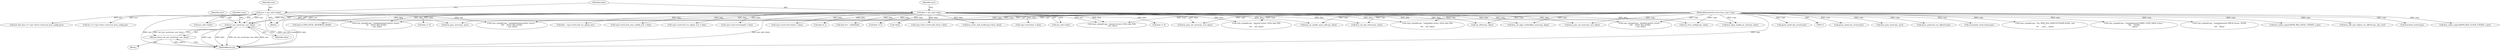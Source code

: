 digraph "0_linux_0b79459b482e85cb7426aa7da683a9f2c97aeae1_2@pointer" {
"1000449" [label="(Call,set_msr_mce(vcpu, msr, data))"];
"1000112" [label="(MethodParameterIn,struct kvm_vcpu *vcpu)"];
"1000120" [label="(Call,msr = msr_info->index)"];
"1000126" [label="(Call,data = msr_info->data)"];
"1000448" [label="(Return,return set_msr_mce(vcpu, msr, data);)"];
"1000552" [label="(Call,guest_cpuid_has_osvw(vcpu))"];
"1000603" [label="(Call,kvm_pmu_msr(vcpu, msr))"];
"1000489" [label="(Call,kvm_pmu_set_msr(vcpu, msr, data))"];
"1000300" [label="(Call,vcpu->arch.time = data)"];
"1000121" [label="(Identifier,msr)"];
"1000496" [label="(Call,data != 0)"];
"1000220" [label="(Call,kvm_set_apic_base(vcpu, data))"];
"1000249" [label="(Call,data - vcpu->arch.ia32_tsc_adjust_msr)"];
"1000237" [label="(Call,guest_cpuid_has_tsc_adjust(vcpu))"];
"1000122" [label="(Call,msr_info->index)"];
"1000607" [label="(Call,kvm_pmu_set_msr(vcpu, msr, data))"];
"1000458" [label="(Call,data != 0)"];
"1000448" [label="(Return,return set_msr_mce(vcpu, msr, data);)"];
"1000112" [label="(MethodParameterIn,struct kvm_vcpu *vcpu)"];
"1000127" [label="(Identifier,data)"];
"1000450" [label="(Identifier,vcpu)"];
"1000624" [label="(Call,vcpu_unimpl(vcpu, \"ignored wrmsr: 0x%x data %llx\n\",\n\t\t\t\t    msr, data))"];
"1000430" [label="(Call,accumulate_steal_time(vcpu))"];
"1000451" [label="(Identifier,msr)"];
"1000179" [label="(Call,data != 0)"];
"1000126" [label="(Call,data = msr_info->data)"];
"1000449" [label="(Call,set_msr_mce(vcpu, msr, data))"];
"1000279" [label="(Call,vcpu->kvm->arch.wall_clock = data)"];
"1000192" [label="(Call,!data)"];
"1000207" [label="(Call,vcpu_unimpl(vcpu, \"%s: MSR_IA32_DEBUGCTLMSR 0x%llx, nop\n\",\n\t\t\t    __func__, data))"];
"1000183" [label="(Call,vcpu_unimpl(vcpu, \"unimplemented MMIO_CONF_BASE wrmsr: \"\n\t\t\t\t    \"0x%llx\n\", data))"];
"1000288" [label="(Call,kvm_write_wall_clock(vcpu->kvm, data))"];
"1000128" [label="(Call,msr_info->data)"];
"1000114" [label="(Block,)"];
"1000170" [label="(Call,vcpu_unimpl(vcpu, \"unimplemented HWCR wrmsr: 0x%llx\n\",\n\t\t\t\t    data))"];
"1000461" [label="(Call,vcpu_unimpl(vcpu, \"unimplemented perfctr wrmsr: \"\n\t\t\t\t    \"0x%x data 0x%llx\n\", msr, data))"];
"1000485" [label="(Call,kvm_pmu_msr(vcpu, msr))"];
"1000585" [label="(Call,msr && (msr == vcpu->kvm->arch.xen_hvm_config.msr))"];
"1000433" [label="(Call,kvm_make_request(KVM_REQ_STEAL_UPDATE, vcpu))"];
"1000256" [label="(Call,kvm_x86_ops->adjust_tsc_offset(vcpu, adj, true))"];
"1000452" [label="(Identifier,data)"];
"1000615" [label="(Call,vcpu_unimpl(vcpu, \"unhandled wrmsr: 0x%x data %llx\n\",\n\t\t\t\t    msr, data))"];
"1000143" [label="(Call,set_efer(vcpu, data))"];
"1000543" [label="(Call,vcpu_unimpl(vcpu, \"ignored wrmsr: 0x%x data %llx\n\", msr, data))"];
"1000120" [label="(Call,msr = msr_info->index)"];
"1000231" [label="(Call,kvm_set_lapic_tscdeadline_msr(vcpu, data))"];
"1000587" [label="(Call,msr == vcpu->kvm->arch.xen_hvm_config.msr)"];
"1000269" [label="(Call,vcpu->arch.ia32_misc_enable_msr = data)"];
"1000132" [label="(Identifier,msr)"];
"1000499" [label="(Call,vcpu_unimpl(vcpu, \"disabled perfctr wrmsr: \"\n\t\t\t\t    \"0x%x data 0x%llx\n\", msr, data))"];
"1000378" [label="(Call,data & KVM_STEAL_RESERVED_MASK)"];
"1000632" [label="(MethodReturn,int)"];
"1000133" [label="(Block,)"];
"1000298" [label="(Call,kvmclock_reset(vcpu))"];
"1000599" [label="(Call,xen_hvm_config(vcpu, data))"];
"1000307" [label="(Call,kvm_make_request(KVM_REQ_CLOCK_UPDATE, vcpu))"];
"1000260" [label="(Call,vcpu->arch.ia32_tsc_adjust_msr = data)"];
"1000556" [label="(Call,vcpu->arch.osvw.length = data)"];
"1000573" [label="(Call,vcpu->arch.osvw.status = data)"];
"1000471" [label="(Call,vcpu_unimpl(vcpu, \"unimplemented perfctr wrmsr: \"\n\t\t\t    \"0x%x data 0x%llx\n\", msr, data))"];
"1000569" [label="(Call,guest_cpuid_has_osvw(vcpu))"];
"1000312" [label="(Call,data & 1)"];
"1000147" [label="(Call,data &= ~(u64)0x40)"];
"1000364" [label="(Call,kvm_pv_enable_async_pf(vcpu, data))"];
"1000439" [label="(Call,kvm_lapic_enable_pv_eoi(vcpu, data))"];
"1000449" -> "1000448"  [label="AST: "];
"1000449" -> "1000452"  [label="CFG: "];
"1000450" -> "1000449"  [label="AST: "];
"1000451" -> "1000449"  [label="AST: "];
"1000452" -> "1000449"  [label="AST: "];
"1000448" -> "1000449"  [label="CFG: "];
"1000449" -> "1000632"  [label="DDG: vcpu"];
"1000449" -> "1000632"  [label="DDG: data"];
"1000449" -> "1000632"  [label="DDG: set_msr_mce(vcpu, msr, data)"];
"1000449" -> "1000632"  [label="DDG: msr"];
"1000449" -> "1000448"  [label="DDG: set_msr_mce(vcpu, msr, data)"];
"1000112" -> "1000449"  [label="DDG: vcpu"];
"1000120" -> "1000449"  [label="DDG: msr"];
"1000126" -> "1000449"  [label="DDG: data"];
"1000112" -> "1000111"  [label="AST: "];
"1000112" -> "1000632"  [label="DDG: vcpu"];
"1000112" -> "1000143"  [label="DDG: vcpu"];
"1000112" -> "1000170"  [label="DDG: vcpu"];
"1000112" -> "1000183"  [label="DDG: vcpu"];
"1000112" -> "1000207"  [label="DDG: vcpu"];
"1000112" -> "1000220"  [label="DDG: vcpu"];
"1000112" -> "1000231"  [label="DDG: vcpu"];
"1000112" -> "1000237"  [label="DDG: vcpu"];
"1000112" -> "1000256"  [label="DDG: vcpu"];
"1000112" -> "1000298"  [label="DDG: vcpu"];
"1000112" -> "1000307"  [label="DDG: vcpu"];
"1000112" -> "1000364"  [label="DDG: vcpu"];
"1000112" -> "1000430"  [label="DDG: vcpu"];
"1000112" -> "1000433"  [label="DDG: vcpu"];
"1000112" -> "1000439"  [label="DDG: vcpu"];
"1000112" -> "1000461"  [label="DDG: vcpu"];
"1000112" -> "1000471"  [label="DDG: vcpu"];
"1000112" -> "1000485"  [label="DDG: vcpu"];
"1000112" -> "1000489"  [label="DDG: vcpu"];
"1000112" -> "1000499"  [label="DDG: vcpu"];
"1000112" -> "1000543"  [label="DDG: vcpu"];
"1000112" -> "1000552"  [label="DDG: vcpu"];
"1000112" -> "1000569"  [label="DDG: vcpu"];
"1000112" -> "1000599"  [label="DDG: vcpu"];
"1000112" -> "1000603"  [label="DDG: vcpu"];
"1000112" -> "1000607"  [label="DDG: vcpu"];
"1000112" -> "1000615"  [label="DDG: vcpu"];
"1000112" -> "1000624"  [label="DDG: vcpu"];
"1000120" -> "1000114"  [label="AST: "];
"1000120" -> "1000122"  [label="CFG: "];
"1000121" -> "1000120"  [label="AST: "];
"1000122" -> "1000120"  [label="AST: "];
"1000127" -> "1000120"  [label="CFG: "];
"1000120" -> "1000632"  [label="DDG: msr"];
"1000120" -> "1000632"  [label="DDG: msr_info->index"];
"1000120" -> "1000461"  [label="DDG: msr"];
"1000120" -> "1000471"  [label="DDG: msr"];
"1000120" -> "1000485"  [label="DDG: msr"];
"1000120" -> "1000543"  [label="DDG: msr"];
"1000120" -> "1000585"  [label="DDG: msr"];
"1000120" -> "1000587"  [label="DDG: msr"];
"1000126" -> "1000114"  [label="AST: "];
"1000126" -> "1000128"  [label="CFG: "];
"1000127" -> "1000126"  [label="AST: "];
"1000128" -> "1000126"  [label="AST: "];
"1000132" -> "1000126"  [label="CFG: "];
"1000126" -> "1000632"  [label="DDG: data"];
"1000126" -> "1000632"  [label="DDG: msr_info->data"];
"1000126" -> "1000143"  [label="DDG: data"];
"1000126" -> "1000147"  [label="DDG: data"];
"1000126" -> "1000179"  [label="DDG: data"];
"1000126" -> "1000192"  [label="DDG: data"];
"1000126" -> "1000220"  [label="DDG: data"];
"1000126" -> "1000231"  [label="DDG: data"];
"1000126" -> "1000249"  [label="DDG: data"];
"1000126" -> "1000260"  [label="DDG: data"];
"1000126" -> "1000269"  [label="DDG: data"];
"1000126" -> "1000279"  [label="DDG: data"];
"1000126" -> "1000288"  [label="DDG: data"];
"1000126" -> "1000300"  [label="DDG: data"];
"1000126" -> "1000312"  [label="DDG: data"];
"1000126" -> "1000364"  [label="DDG: data"];
"1000126" -> "1000378"  [label="DDG: data"];
"1000126" -> "1000439"  [label="DDG: data"];
"1000126" -> "1000458"  [label="DDG: data"];
"1000126" -> "1000471"  [label="DDG: data"];
"1000126" -> "1000489"  [label="DDG: data"];
"1000126" -> "1000496"  [label="DDG: data"];
"1000126" -> "1000499"  [label="DDG: data"];
"1000126" -> "1000543"  [label="DDG: data"];
"1000126" -> "1000556"  [label="DDG: data"];
"1000126" -> "1000573"  [label="DDG: data"];
"1000126" -> "1000599"  [label="DDG: data"];
"1000126" -> "1000607"  [label="DDG: data"];
"1000126" -> "1000615"  [label="DDG: data"];
"1000126" -> "1000624"  [label="DDG: data"];
"1000448" -> "1000133"  [label="AST: "];
"1000632" -> "1000448"  [label="CFG: "];
"1000448" -> "1000632"  [label="DDG: <RET>"];
}
